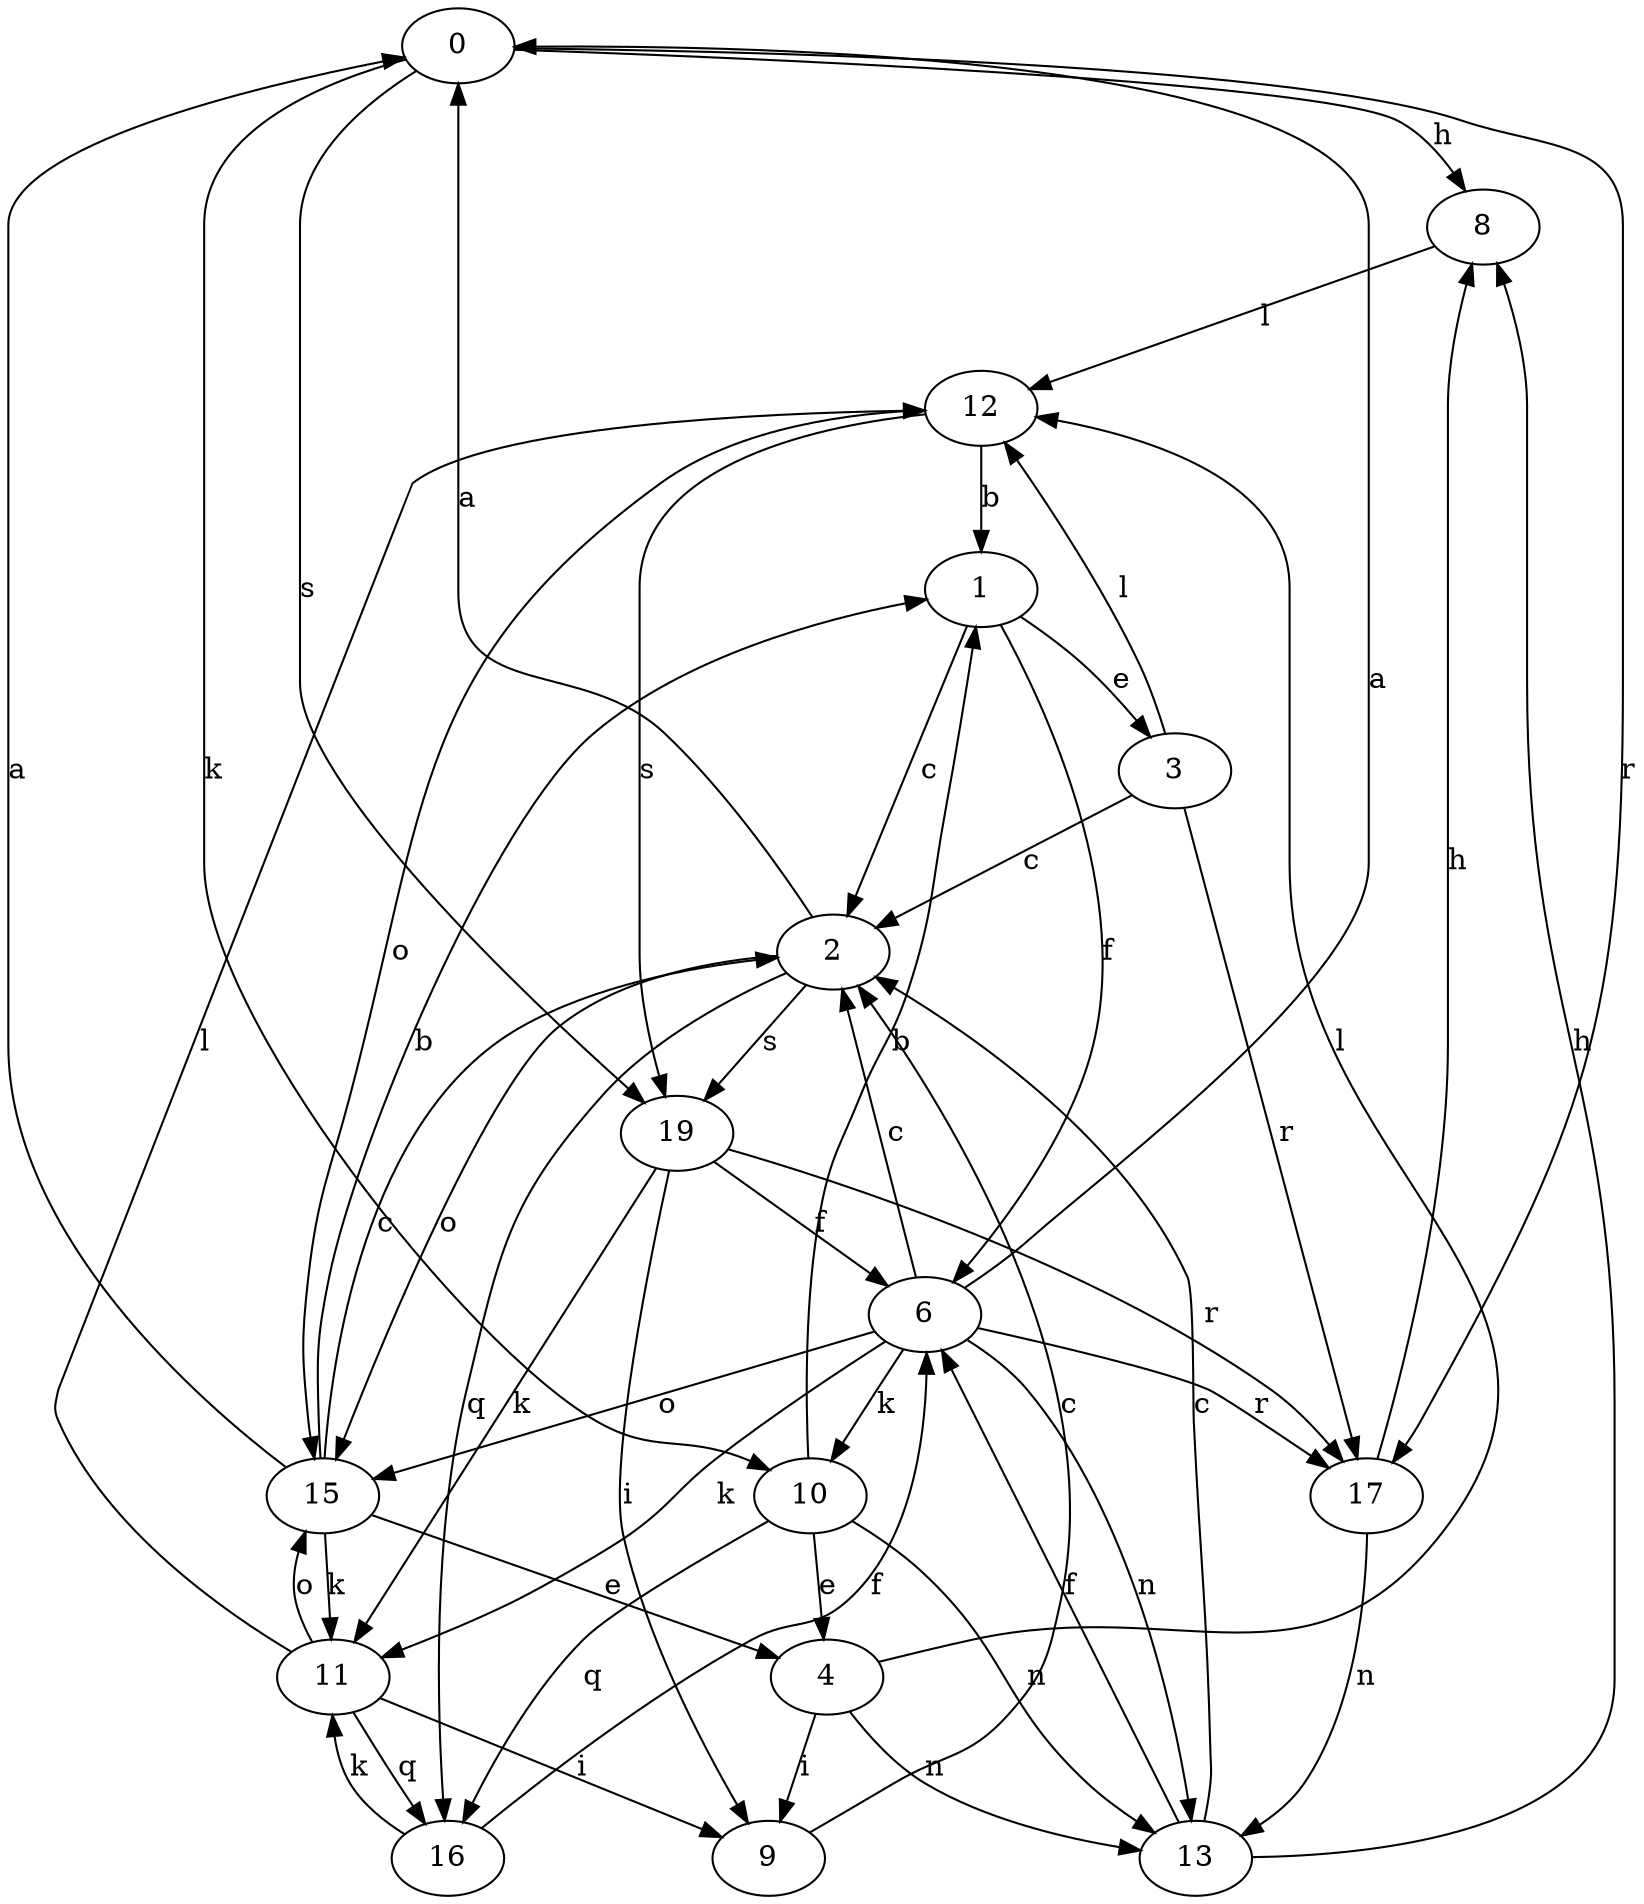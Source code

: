 strict digraph  {
0;
1;
2;
3;
4;
6;
8;
9;
10;
11;
12;
13;
15;
16;
17;
19;
0 -> 8  [label=h];
0 -> 10  [label=k];
0 -> 17  [label=r];
0 -> 19  [label=s];
1 -> 2  [label=c];
1 -> 3  [label=e];
1 -> 6  [label=f];
2 -> 0  [label=a];
2 -> 15  [label=o];
2 -> 16  [label=q];
2 -> 19  [label=s];
3 -> 2  [label=c];
3 -> 12  [label=l];
3 -> 17  [label=r];
4 -> 9  [label=i];
4 -> 12  [label=l];
4 -> 13  [label=n];
6 -> 0  [label=a];
6 -> 2  [label=c];
6 -> 10  [label=k];
6 -> 11  [label=k];
6 -> 13  [label=n];
6 -> 15  [label=o];
6 -> 17  [label=r];
8 -> 12  [label=l];
9 -> 2  [label=c];
10 -> 1  [label=b];
10 -> 4  [label=e];
10 -> 13  [label=n];
10 -> 16  [label=q];
11 -> 9  [label=i];
11 -> 12  [label=l];
11 -> 15  [label=o];
11 -> 16  [label=q];
12 -> 1  [label=b];
12 -> 15  [label=o];
12 -> 19  [label=s];
13 -> 2  [label=c];
13 -> 6  [label=f];
13 -> 8  [label=h];
15 -> 0  [label=a];
15 -> 1  [label=b];
15 -> 2  [label=c];
15 -> 4  [label=e];
15 -> 11  [label=k];
16 -> 6  [label=f];
16 -> 11  [label=k];
17 -> 8  [label=h];
17 -> 13  [label=n];
19 -> 6  [label=f];
19 -> 9  [label=i];
19 -> 11  [label=k];
19 -> 17  [label=r];
}
